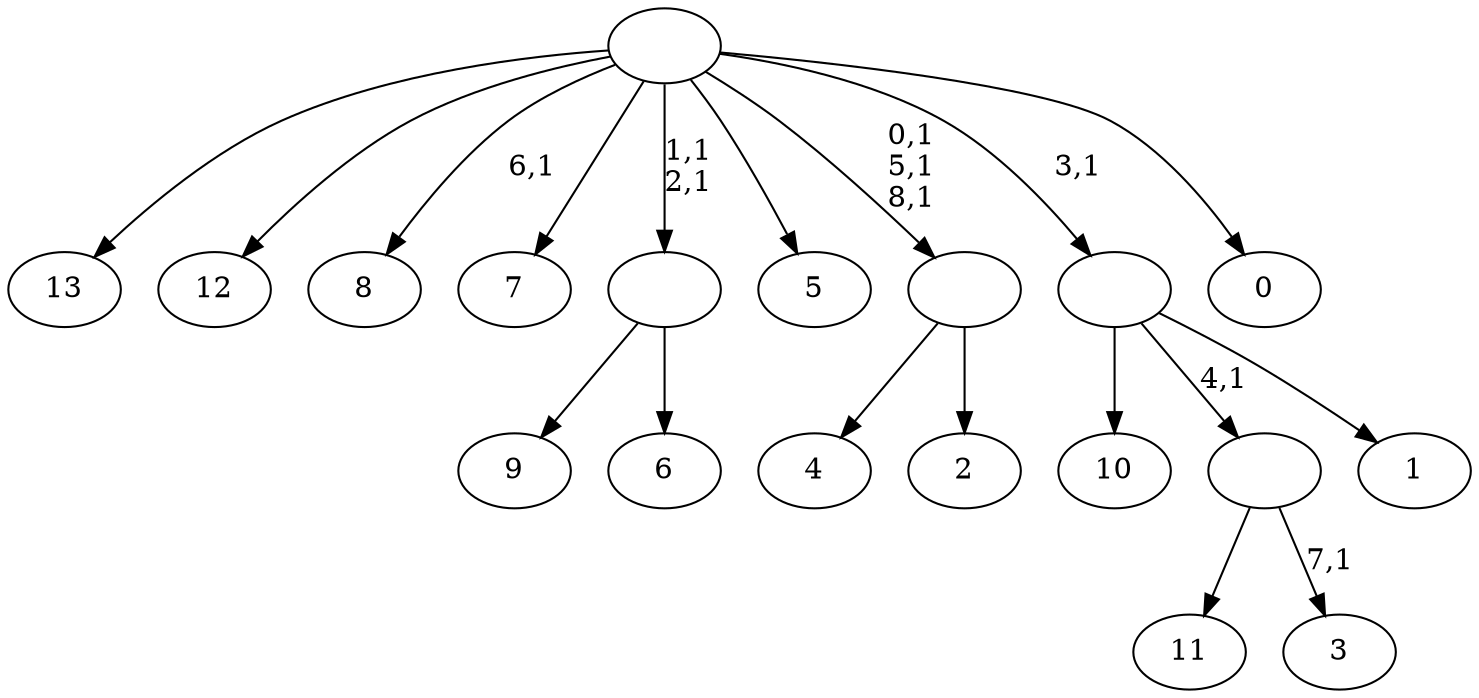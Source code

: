 digraph T {
	23 [label="13"]
	22 [label="12"]
	21 [label="11"]
	20 [label="10"]
	19 [label="9"]
	18 [label="8"]
	16 [label="7"]
	15 [label="6"]
	14 [label=""]
	12 [label="5"]
	11 [label="4"]
	10 [label="3"]
	8 [label=""]
	7 [label="2"]
	6 [label=""]
	3 [label="1"]
	2 [label=""]
	1 [label="0"]
	0 [label=""]
	14 -> 19 [label=""]
	14 -> 15 [label=""]
	8 -> 10 [label="7,1"]
	8 -> 21 [label=""]
	6 -> 11 [label=""]
	6 -> 7 [label=""]
	2 -> 20 [label=""]
	2 -> 8 [label="4,1"]
	2 -> 3 [label=""]
	0 -> 6 [label="0,1\n5,1\n8,1"]
	0 -> 14 [label="1,1\n2,1"]
	0 -> 18 [label="6,1"]
	0 -> 23 [label=""]
	0 -> 22 [label=""]
	0 -> 16 [label=""]
	0 -> 12 [label=""]
	0 -> 2 [label="3,1"]
	0 -> 1 [label=""]
}
